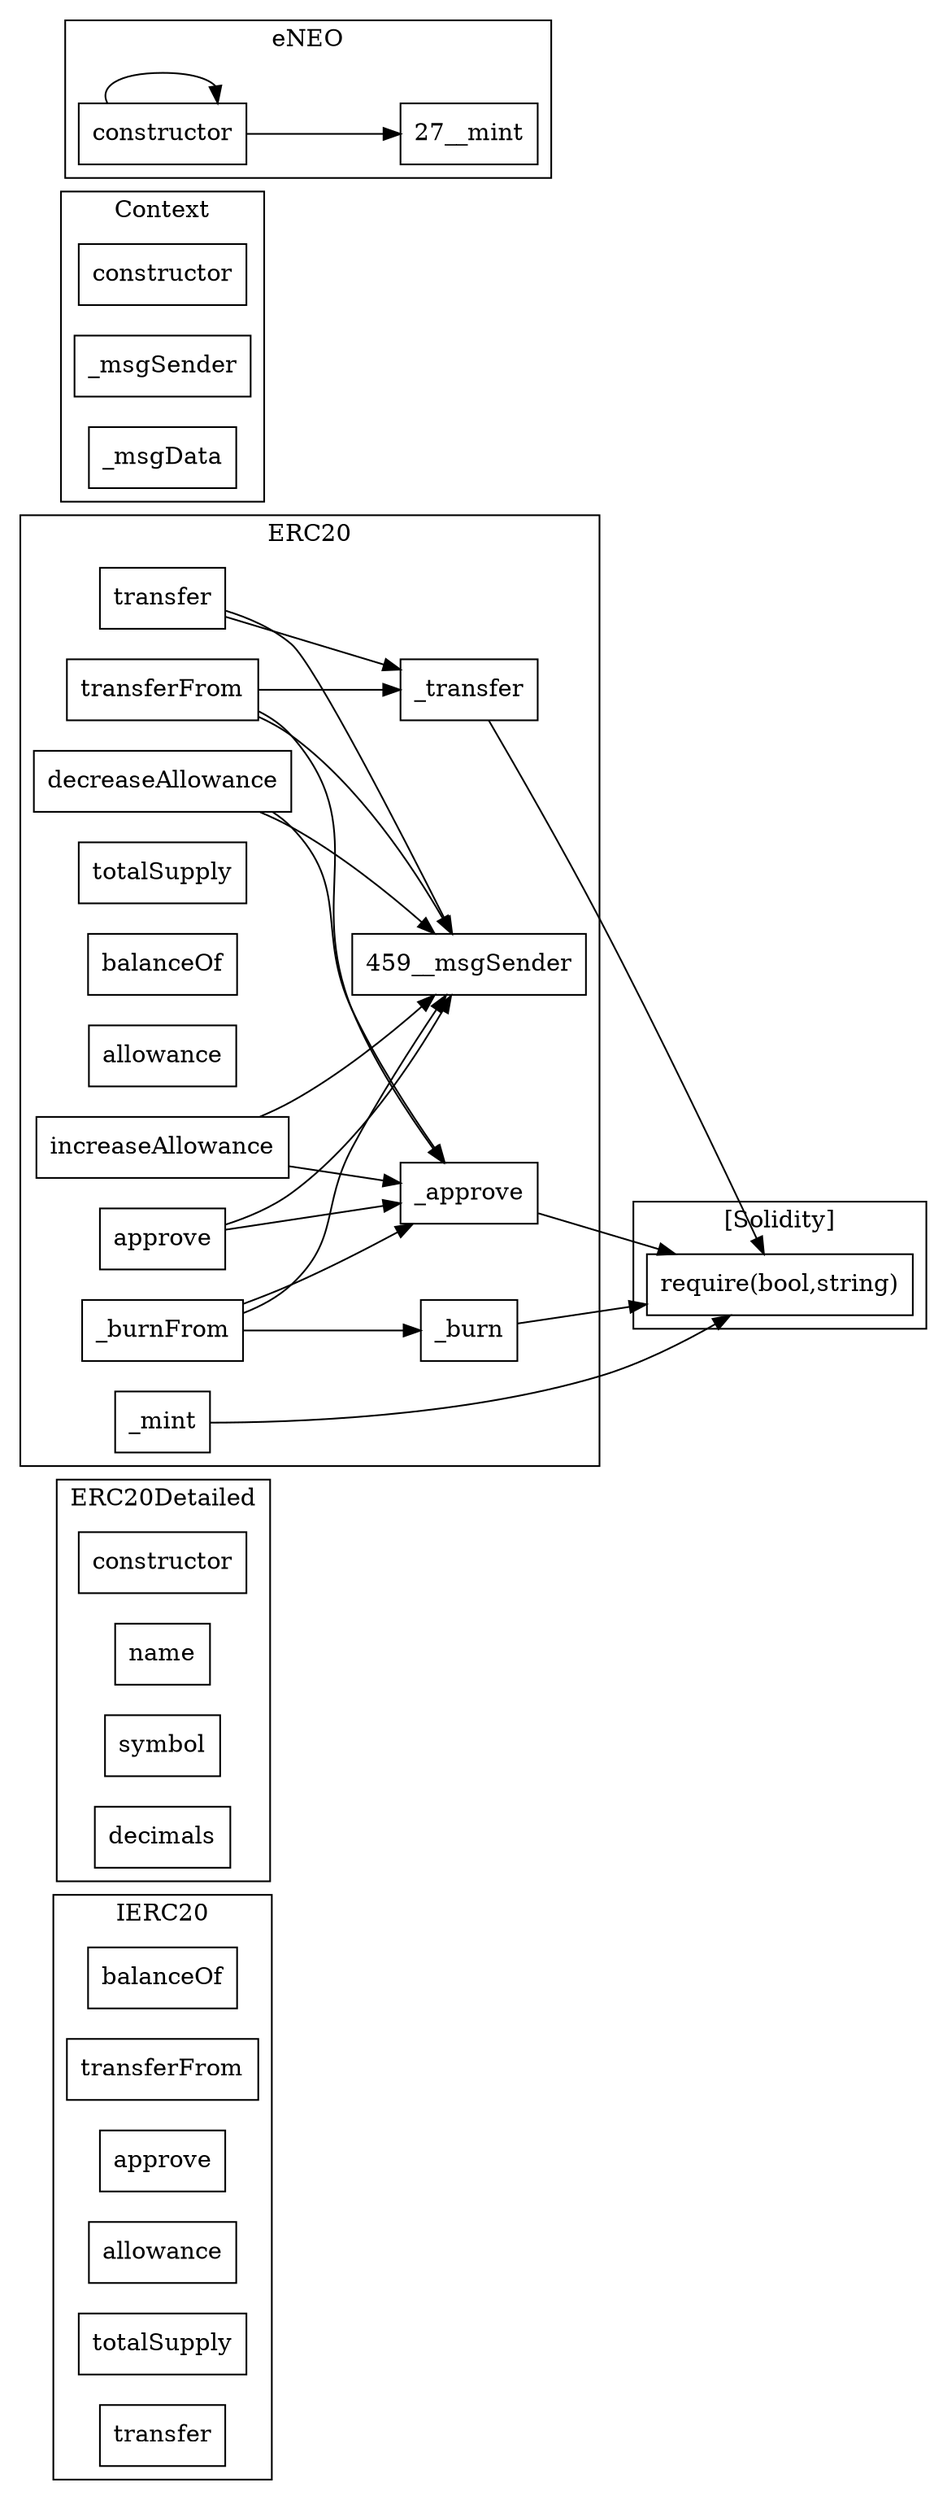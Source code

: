 strict digraph {
rankdir="LR"
node [shape=box]
subgraph cluster_773_IERC20 {
label = "IERC20"
"773_balanceOf" [label="balanceOf"]
"773_transferFrom" [label="transferFrom"]
"773_approve" [label="approve"]
"773_allowance" [label="allowance"]
"773_totalSupply" [label="totalSupply"]
"773_transfer" [label="transfer"]
}subgraph cluster_517_ERC20Detailed {
label = "ERC20Detailed"
"517_constructor" [label="constructor"]
"517_name" [label="name"]
"517_symbol" [label="symbol"]
"517_decimals" [label="decimals"]
}subgraph cluster_459_ERC20 {
label = "ERC20"
"459_transferFrom" [label="transferFrom"]
"459__approve" [label="_approve"]
"459__burnFrom" [label="_burnFrom"]
"459_approve" [label="approve"]
"459_totalSupply" [label="totalSupply"]
"459_balanceOf" [label="balanceOf"]
"459__transfer" [label="_transfer"]
"459_allowance" [label="allowance"]
"459_decreaseAllowance" [label="decreaseAllowance"]
"459__mint" [label="_mint"]
"459_transfer" [label="transfer"]
"459__burn" [label="_burn"]
"459_increaseAllowance" [label="increaseAllowance"]
"459__burnFrom" -> "459__burn"
"459_transferFrom" -> "459__msgSender"
"459_transfer" -> "459__transfer"
"459_decreaseAllowance" -> "459__msgSender"
"459_decreaseAllowance" -> "459__approve"
"459_transferFrom" -> "459__approve"
"459_increaseAllowance" -> "459__msgSender"
"459_increaseAllowance" -> "459__approve"
"459_approve" -> "459__approve"
"459_transfer" -> "459__msgSender"
"459__burnFrom" -> "459__msgSender"
"459__burnFrom" -> "459__approve"
"459_approve" -> "459__msgSender"
"459_transferFrom" -> "459__transfer"
}subgraph cluster_54_Context {
label = "Context"
"54_constructor" [label="constructor"]
"54__msgSender" [label="_msgSender"]
"54__msgData" [label="_msgData"]
}subgraph cluster_27_eNEO {
label = "eNEO"
"27_constructor" [label="constructor"]
"27_constructor" -> "27__mint"
"27_constructor" -> "27_constructor"
}subgraph cluster_solidity {
label = "[Solidity]"
"require(bool,string)" 
"459__approve" -> "require(bool,string)"
"459__burn" -> "require(bool,string)"
"459__mint" -> "require(bool,string)"
"459__transfer" -> "require(bool,string)"
}
}